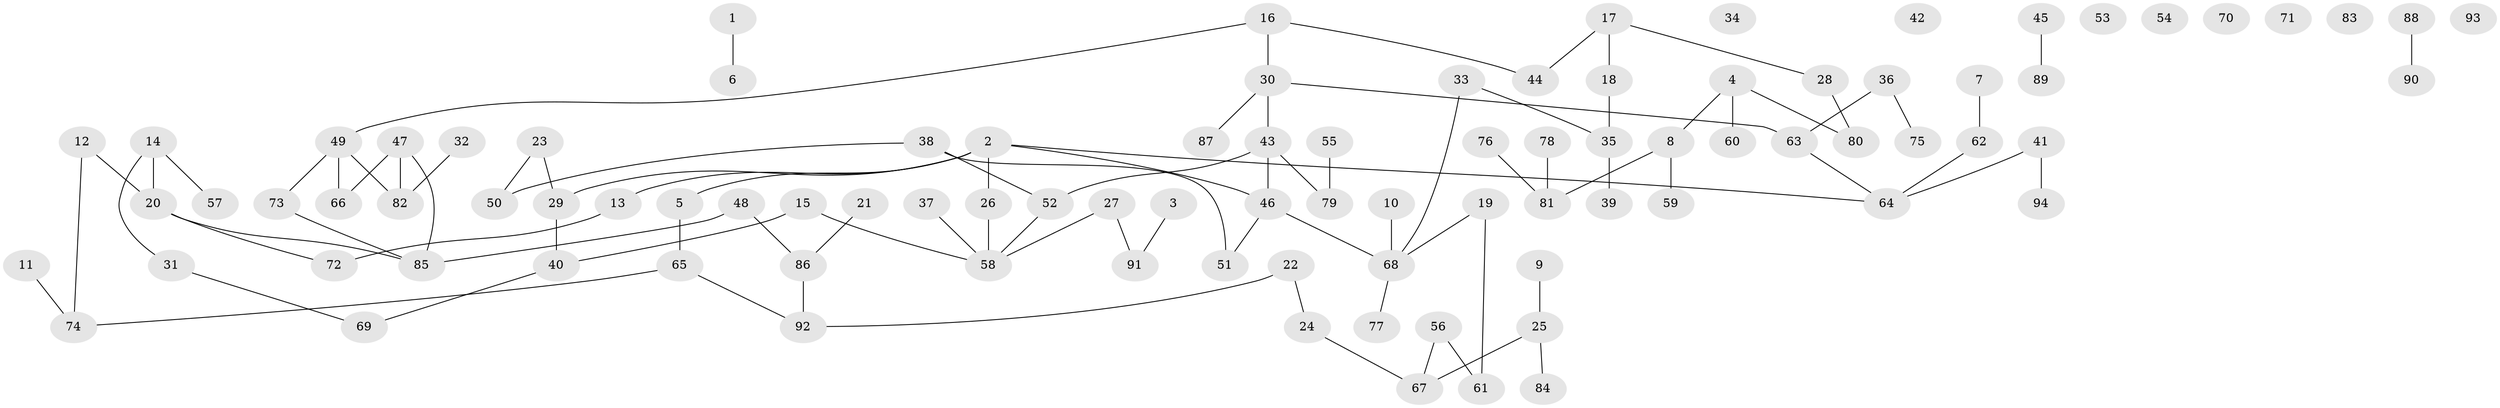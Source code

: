 // coarse degree distribution, {0: 0.2702702702702703, 1: 0.2702702702702703, 2: 0.24324324324324326, 4: 0.13513513513513514, 5: 0.02702702702702703, 3: 0.02702702702702703, 8: 0.02702702702702703}
// Generated by graph-tools (version 1.1) at 2025/42/03/04/25 21:42:29]
// undirected, 94 vertices, 95 edges
graph export_dot {
graph [start="1"]
  node [color=gray90,style=filled];
  1;
  2;
  3;
  4;
  5;
  6;
  7;
  8;
  9;
  10;
  11;
  12;
  13;
  14;
  15;
  16;
  17;
  18;
  19;
  20;
  21;
  22;
  23;
  24;
  25;
  26;
  27;
  28;
  29;
  30;
  31;
  32;
  33;
  34;
  35;
  36;
  37;
  38;
  39;
  40;
  41;
  42;
  43;
  44;
  45;
  46;
  47;
  48;
  49;
  50;
  51;
  52;
  53;
  54;
  55;
  56;
  57;
  58;
  59;
  60;
  61;
  62;
  63;
  64;
  65;
  66;
  67;
  68;
  69;
  70;
  71;
  72;
  73;
  74;
  75;
  76;
  77;
  78;
  79;
  80;
  81;
  82;
  83;
  84;
  85;
  86;
  87;
  88;
  89;
  90;
  91;
  92;
  93;
  94;
  1 -- 6;
  2 -- 5;
  2 -- 13;
  2 -- 26;
  2 -- 29;
  2 -- 46;
  2 -- 64;
  3 -- 91;
  4 -- 8;
  4 -- 60;
  4 -- 80;
  5 -- 65;
  7 -- 62;
  8 -- 59;
  8 -- 81;
  9 -- 25;
  10 -- 68;
  11 -- 74;
  12 -- 20;
  12 -- 74;
  13 -- 72;
  14 -- 20;
  14 -- 31;
  14 -- 57;
  15 -- 40;
  15 -- 58;
  16 -- 30;
  16 -- 44;
  16 -- 49;
  17 -- 18;
  17 -- 28;
  17 -- 44;
  18 -- 35;
  19 -- 61;
  19 -- 68;
  20 -- 72;
  20 -- 85;
  21 -- 86;
  22 -- 24;
  22 -- 92;
  23 -- 29;
  23 -- 50;
  24 -- 67;
  25 -- 67;
  25 -- 84;
  26 -- 58;
  27 -- 58;
  27 -- 91;
  28 -- 80;
  29 -- 40;
  30 -- 43;
  30 -- 63;
  30 -- 87;
  31 -- 69;
  32 -- 82;
  33 -- 35;
  33 -- 68;
  35 -- 39;
  36 -- 63;
  36 -- 75;
  37 -- 58;
  38 -- 50;
  38 -- 51;
  38 -- 52;
  40 -- 69;
  41 -- 64;
  41 -- 94;
  43 -- 46;
  43 -- 52;
  43 -- 79;
  45 -- 89;
  46 -- 51;
  46 -- 68;
  47 -- 66;
  47 -- 82;
  47 -- 85;
  48 -- 85;
  48 -- 86;
  49 -- 66;
  49 -- 73;
  49 -- 82;
  52 -- 58;
  55 -- 79;
  56 -- 61;
  56 -- 67;
  62 -- 64;
  63 -- 64;
  65 -- 74;
  65 -- 92;
  68 -- 77;
  73 -- 85;
  76 -- 81;
  78 -- 81;
  86 -- 92;
  88 -- 90;
}
